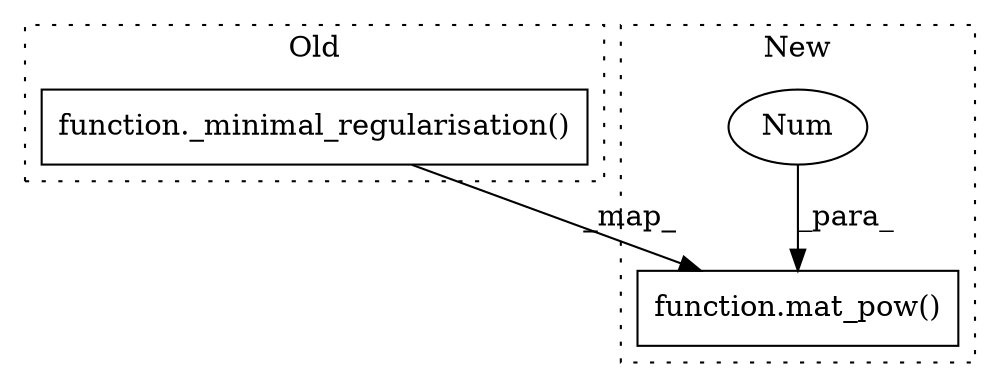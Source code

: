 digraph G {
subgraph cluster0 {
1 [label="function._minimal_regularisation()" a="75" s="4643,4690" l="24,1" shape="box"];
label = "Old";
style="dotted";
}
subgraph cluster1 {
2 [label="function.mat_pow()" a="75" s="3422,3457" l="8,1" shape="box"];
3 [label="Num" a="76" s="3445" l="2" shape="ellipse"];
label = "New";
style="dotted";
}
1 -> 2 [label="_map_"];
3 -> 2 [label="_para_"];
}